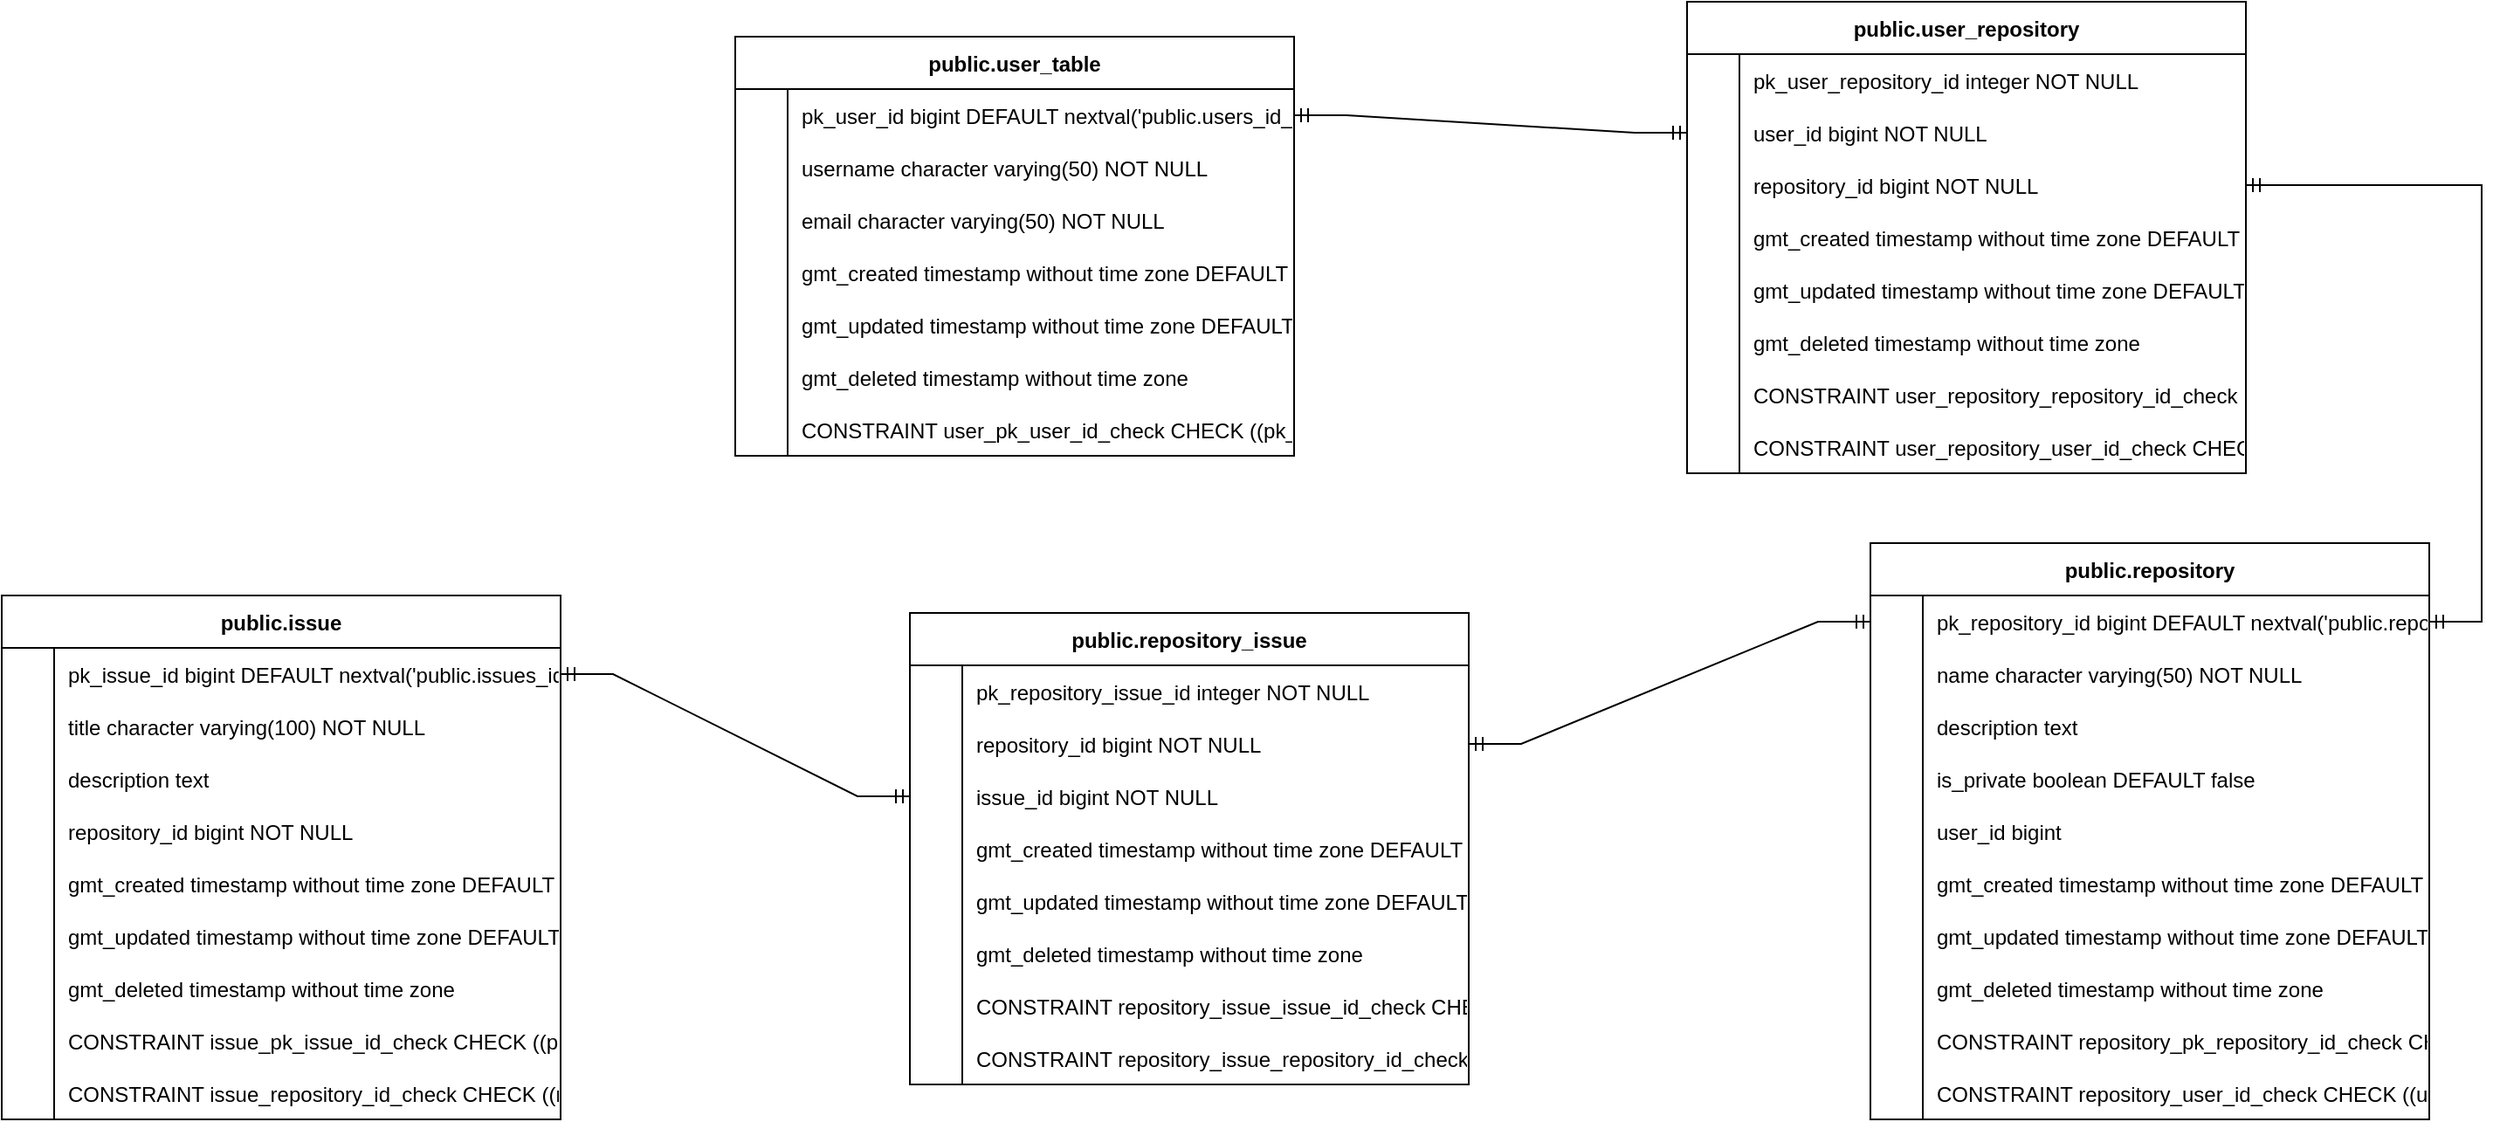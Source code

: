 <mxfile version="24.7.5">
  <diagram id="R2lEEEUBdFMjLlhIrx00" name="Page-1">
    <mxGraphModel dx="4087" dy="1587" grid="1" gridSize="10" guides="1" tooltips="1" connect="1" arrows="1" fold="1" page="1" pageScale="1" pageWidth="850" pageHeight="1100" math="0" shadow="0" extFonts="Permanent Marker^https://fonts.googleapis.com/css?family=Permanent+Marker">
      <root>
        <mxCell id="0" />
        <mxCell id="1" parent="0" />
        <mxCell id="UlnfSICi4ISW_R9VL5_d-108" value="" style="edgeStyle=entityRelationEdgeStyle;fontSize=12;html=1;endArrow=ERmandOne;startArrow=ERmandOne;rounded=0;entryX=1;entryY=0.5;entryDx=0;entryDy=0;" parent="1" source="JT6zAW4qJo5n5IjZbp-J-438" target="JT6zAW4qJo5n5IjZbp-J-460" edge="1">
          <mxGeometry width="100" height="100" relative="1" as="geometry">
            <mxPoint x="330" y="925" as="sourcePoint" />
            <mxPoint x="100" y="895" as="targetPoint" />
            <Array as="points">
              <mxPoint x="370" y="785" />
              <mxPoint x="360" y="795" />
              <mxPoint x="195" y="805" />
            </Array>
          </mxGeometry>
        </mxCell>
        <mxCell id="UlnfSICi4ISW_R9VL5_d-109" value="" style="edgeStyle=entityRelationEdgeStyle;fontSize=12;html=1;endArrow=ERmandOne;startArrow=ERmandOne;rounded=0;entryX=1;entryY=0.5;entryDx=0;entryDy=0;" parent="1" source="JT6zAW4qJo5n5IjZbp-J-379" target="JT6zAW4qJo5n5IjZbp-J-441" edge="1">
          <mxGeometry width="100" height="100" relative="1" as="geometry">
            <mxPoint x="745" y="1195" as="sourcePoint" />
            <mxPoint x="650" y="955" as="targetPoint" />
            <Array as="points">
              <mxPoint x="385" y="1220" />
              <mxPoint x="375" y="1230" />
            </Array>
          </mxGeometry>
        </mxCell>
        <mxCell id="UlnfSICi4ISW_R9VL5_d-110" value="" style="edgeStyle=entityRelationEdgeStyle;fontSize=12;html=1;endArrow=ERmandOne;startArrow=ERmandOne;rounded=0;exitX=0;exitY=0.5;exitDx=0;exitDy=0;" parent="1" source="JT6zAW4qJo5n5IjZbp-J-379" target="JT6zAW4qJo5n5IjZbp-J-413" edge="1">
          <mxGeometry width="100" height="100" relative="1" as="geometry">
            <mxPoint x="235" y="1390" as="sourcePoint" />
            <mxPoint x="85" y="1570" as="targetPoint" />
            <Array as="points">
              <mxPoint x="-440" y="2117.5" />
              <mxPoint x="-450" y="2127.5" />
            </Array>
          </mxGeometry>
        </mxCell>
        <mxCell id="UlnfSICi4ISW_R9VL5_d-111" value="" style="edgeStyle=entityRelationEdgeStyle;fontSize=12;html=1;endArrow=ERmandOne;startArrow=ERmandOne;rounded=0;exitX=0;exitY=0.5;exitDx=0;exitDy=0;" parent="1" source="JT6zAW4qJo5n5IjZbp-J-416" target="JT6zAW4qJo5n5IjZbp-J-351" edge="1">
          <mxGeometry width="100" height="100" relative="1" as="geometry">
            <mxPoint x="40" y="1540" as="sourcePoint" />
            <mxPoint x="-140" y="1500" as="targetPoint" />
            <Array as="points">
              <mxPoint x="-345" y="2400" />
              <mxPoint x="-355" y="2410" />
            </Array>
          </mxGeometry>
        </mxCell>
        <mxCell id="JT6zAW4qJo5n5IjZbp-J-350" value="public.issue" style="shape=table;startSize=30;container=1;collapsible=1;childLayout=tableLayout;fixedRows=1;rowLines=0;fontStyle=1;align=center;resizeLast=1;" vertex="1" parent="1">
          <mxGeometry x="-700" y="1070" width="320" height="300" as="geometry" />
        </mxCell>
        <mxCell id="JT6zAW4qJo5n5IjZbp-J-351" value="" style="shape=tableRow;horizontal=0;startSize=0;swimlaneHead=0;swimlaneBody=0;fillColor=none;collapsible=0;dropTarget=0;points=[[0,0.5],[1,0.5]];portConstraint=eastwest;strokeColor=inherit;top=0;left=0;right=0;bottom=0;" vertex="1" parent="JT6zAW4qJo5n5IjZbp-J-350">
          <mxGeometry y="30" width="320" height="30" as="geometry" />
        </mxCell>
        <mxCell id="JT6zAW4qJo5n5IjZbp-J-352" value="" style="shape=partialRectangle;overflow=hidden;connectable=0;fillColor=none;strokeColor=inherit;top=0;left=0;bottom=0;right=0;" vertex="1" parent="JT6zAW4qJo5n5IjZbp-J-351">
          <mxGeometry width="30" height="30" as="geometry">
            <mxRectangle width="30" height="30" as="alternateBounds" />
          </mxGeometry>
        </mxCell>
        <mxCell id="JT6zAW4qJo5n5IjZbp-J-353" value="pk_issue_id bigint DEFAULT nextval(&#39;public.issues_id_seq&#39;::regclass) NOT NULL" style="shape=partialRectangle;overflow=hidden;connectable=0;fillColor=none;align=left;strokeColor=inherit;top=0;left=0;bottom=0;right=0;spacingLeft=6;" vertex="1" parent="JT6zAW4qJo5n5IjZbp-J-351">
          <mxGeometry x="30" width="290" height="30" as="geometry">
            <mxRectangle width="290" height="30" as="alternateBounds" />
          </mxGeometry>
        </mxCell>
        <mxCell id="JT6zAW4qJo5n5IjZbp-J-354" value="" style="shape=tableRow;horizontal=0;startSize=0;swimlaneHead=0;swimlaneBody=0;fillColor=none;collapsible=0;dropTarget=0;points=[[0,0.5],[1,0.5]];portConstraint=eastwest;strokeColor=inherit;top=0;left=0;right=0;bottom=0;" vertex="1" parent="JT6zAW4qJo5n5IjZbp-J-350">
          <mxGeometry y="60" width="320" height="30" as="geometry" />
        </mxCell>
        <mxCell id="JT6zAW4qJo5n5IjZbp-J-355" value="" style="shape=partialRectangle;overflow=hidden;connectable=0;fillColor=none;strokeColor=inherit;top=0;left=0;bottom=0;right=0;" vertex="1" parent="JT6zAW4qJo5n5IjZbp-J-354">
          <mxGeometry width="30" height="30" as="geometry">
            <mxRectangle width="30" height="30" as="alternateBounds" />
          </mxGeometry>
        </mxCell>
        <mxCell id="JT6zAW4qJo5n5IjZbp-J-356" value="title character varying(100) NOT NULL" style="shape=partialRectangle;overflow=hidden;connectable=0;fillColor=none;align=left;strokeColor=inherit;top=0;left=0;bottom=0;right=0;spacingLeft=6;" vertex="1" parent="JT6zAW4qJo5n5IjZbp-J-354">
          <mxGeometry x="30" width="290" height="30" as="geometry">
            <mxRectangle width="290" height="30" as="alternateBounds" />
          </mxGeometry>
        </mxCell>
        <mxCell id="JT6zAW4qJo5n5IjZbp-J-357" value="" style="shape=tableRow;horizontal=0;startSize=0;swimlaneHead=0;swimlaneBody=0;fillColor=none;collapsible=0;dropTarget=0;points=[[0,0.5],[1,0.5]];portConstraint=eastwest;strokeColor=inherit;top=0;left=0;right=0;bottom=0;" vertex="1" parent="JT6zAW4qJo5n5IjZbp-J-350">
          <mxGeometry y="90" width="320" height="30" as="geometry" />
        </mxCell>
        <mxCell id="JT6zAW4qJo5n5IjZbp-J-358" value="" style="shape=partialRectangle;overflow=hidden;connectable=0;fillColor=none;strokeColor=inherit;top=0;left=0;bottom=0;right=0;" vertex="1" parent="JT6zAW4qJo5n5IjZbp-J-357">
          <mxGeometry width="30" height="30" as="geometry">
            <mxRectangle width="30" height="30" as="alternateBounds" />
          </mxGeometry>
        </mxCell>
        <mxCell id="JT6zAW4qJo5n5IjZbp-J-359" value="description text" style="shape=partialRectangle;overflow=hidden;connectable=0;fillColor=none;align=left;strokeColor=inherit;top=0;left=0;bottom=0;right=0;spacingLeft=6;" vertex="1" parent="JT6zAW4qJo5n5IjZbp-J-357">
          <mxGeometry x="30" width="290" height="30" as="geometry">
            <mxRectangle width="290" height="30" as="alternateBounds" />
          </mxGeometry>
        </mxCell>
        <mxCell id="JT6zAW4qJo5n5IjZbp-J-360" value="" style="shape=tableRow;horizontal=0;startSize=0;swimlaneHead=0;swimlaneBody=0;fillColor=none;collapsible=0;dropTarget=0;points=[[0,0.5],[1,0.5]];portConstraint=eastwest;strokeColor=inherit;top=0;left=0;right=0;bottom=0;" vertex="1" parent="JT6zAW4qJo5n5IjZbp-J-350">
          <mxGeometry y="120" width="320" height="30" as="geometry" />
        </mxCell>
        <mxCell id="JT6zAW4qJo5n5IjZbp-J-361" value="" style="shape=partialRectangle;overflow=hidden;connectable=0;fillColor=none;strokeColor=inherit;top=0;left=0;bottom=0;right=0;" vertex="1" parent="JT6zAW4qJo5n5IjZbp-J-360">
          <mxGeometry width="30" height="30" as="geometry">
            <mxRectangle width="30" height="30" as="alternateBounds" />
          </mxGeometry>
        </mxCell>
        <mxCell id="JT6zAW4qJo5n5IjZbp-J-362" value="repository_id bigint NOT NULL" style="shape=partialRectangle;overflow=hidden;connectable=0;fillColor=none;align=left;strokeColor=inherit;top=0;left=0;bottom=0;right=0;spacingLeft=6;" vertex="1" parent="JT6zAW4qJo5n5IjZbp-J-360">
          <mxGeometry x="30" width="290" height="30" as="geometry">
            <mxRectangle width="290" height="30" as="alternateBounds" />
          </mxGeometry>
        </mxCell>
        <mxCell id="JT6zAW4qJo5n5IjZbp-J-363" value="" style="shape=tableRow;horizontal=0;startSize=0;swimlaneHead=0;swimlaneBody=0;fillColor=none;collapsible=0;dropTarget=0;points=[[0,0.5],[1,0.5]];portConstraint=eastwest;strokeColor=inherit;top=0;left=0;right=0;bottom=0;" vertex="1" parent="JT6zAW4qJo5n5IjZbp-J-350">
          <mxGeometry y="150" width="320" height="30" as="geometry" />
        </mxCell>
        <mxCell id="JT6zAW4qJo5n5IjZbp-J-364" value="" style="shape=partialRectangle;overflow=hidden;connectable=0;fillColor=none;strokeColor=inherit;top=0;left=0;bottom=0;right=0;" vertex="1" parent="JT6zAW4qJo5n5IjZbp-J-363">
          <mxGeometry width="30" height="30" as="geometry">
            <mxRectangle width="30" height="30" as="alternateBounds" />
          </mxGeometry>
        </mxCell>
        <mxCell id="JT6zAW4qJo5n5IjZbp-J-365" value="gmt_created timestamp without time zone DEFAULT CURRENT_TIMESTAMP" style="shape=partialRectangle;overflow=hidden;connectable=0;fillColor=none;align=left;strokeColor=inherit;top=0;left=0;bottom=0;right=0;spacingLeft=6;" vertex="1" parent="JT6zAW4qJo5n5IjZbp-J-363">
          <mxGeometry x="30" width="290" height="30" as="geometry">
            <mxRectangle width="290" height="30" as="alternateBounds" />
          </mxGeometry>
        </mxCell>
        <mxCell id="JT6zAW4qJo5n5IjZbp-J-366" value="" style="shape=tableRow;horizontal=0;startSize=0;swimlaneHead=0;swimlaneBody=0;fillColor=none;collapsible=0;dropTarget=0;points=[[0,0.5],[1,0.5]];portConstraint=eastwest;strokeColor=inherit;top=0;left=0;right=0;bottom=0;" vertex="1" parent="JT6zAW4qJo5n5IjZbp-J-350">
          <mxGeometry y="180" width="320" height="30" as="geometry" />
        </mxCell>
        <mxCell id="JT6zAW4qJo5n5IjZbp-J-367" value="" style="shape=partialRectangle;overflow=hidden;connectable=0;fillColor=none;strokeColor=inherit;top=0;left=0;bottom=0;right=0;" vertex="1" parent="JT6zAW4qJo5n5IjZbp-J-366">
          <mxGeometry width="30" height="30" as="geometry">
            <mxRectangle width="30" height="30" as="alternateBounds" />
          </mxGeometry>
        </mxCell>
        <mxCell id="JT6zAW4qJo5n5IjZbp-J-368" value="gmt_updated timestamp without time zone DEFAULT CURRENT_TIMESTAMP" style="shape=partialRectangle;overflow=hidden;connectable=0;fillColor=none;align=left;strokeColor=inherit;top=0;left=0;bottom=0;right=0;spacingLeft=6;" vertex="1" parent="JT6zAW4qJo5n5IjZbp-J-366">
          <mxGeometry x="30" width="290" height="30" as="geometry">
            <mxRectangle width="290" height="30" as="alternateBounds" />
          </mxGeometry>
        </mxCell>
        <mxCell id="JT6zAW4qJo5n5IjZbp-J-369" value="" style="shape=tableRow;horizontal=0;startSize=0;swimlaneHead=0;swimlaneBody=0;fillColor=none;collapsible=0;dropTarget=0;points=[[0,0.5],[1,0.5]];portConstraint=eastwest;strokeColor=inherit;top=0;left=0;right=0;bottom=0;" vertex="1" parent="JT6zAW4qJo5n5IjZbp-J-350">
          <mxGeometry y="210" width="320" height="30" as="geometry" />
        </mxCell>
        <mxCell id="JT6zAW4qJo5n5IjZbp-J-370" value="" style="shape=partialRectangle;overflow=hidden;connectable=0;fillColor=none;strokeColor=inherit;top=0;left=0;bottom=0;right=0;" vertex="1" parent="JT6zAW4qJo5n5IjZbp-J-369">
          <mxGeometry width="30" height="30" as="geometry">
            <mxRectangle width="30" height="30" as="alternateBounds" />
          </mxGeometry>
        </mxCell>
        <mxCell id="JT6zAW4qJo5n5IjZbp-J-371" value="gmt_deleted timestamp without time zone" style="shape=partialRectangle;overflow=hidden;connectable=0;fillColor=none;align=left;strokeColor=inherit;top=0;left=0;bottom=0;right=0;spacingLeft=6;" vertex="1" parent="JT6zAW4qJo5n5IjZbp-J-369">
          <mxGeometry x="30" width="290" height="30" as="geometry">
            <mxRectangle width="290" height="30" as="alternateBounds" />
          </mxGeometry>
        </mxCell>
        <mxCell id="JT6zAW4qJo5n5IjZbp-J-372" value="" style="shape=tableRow;horizontal=0;startSize=0;swimlaneHead=0;swimlaneBody=0;fillColor=none;collapsible=0;dropTarget=0;points=[[0,0.5],[1,0.5]];portConstraint=eastwest;strokeColor=inherit;top=0;left=0;right=0;bottom=0;" vertex="1" parent="JT6zAW4qJo5n5IjZbp-J-350">
          <mxGeometry y="240" width="320" height="30" as="geometry" />
        </mxCell>
        <mxCell id="JT6zAW4qJo5n5IjZbp-J-373" value="" style="shape=partialRectangle;overflow=hidden;connectable=0;fillColor=none;strokeColor=inherit;top=0;left=0;bottom=0;right=0;" vertex="1" parent="JT6zAW4qJo5n5IjZbp-J-372">
          <mxGeometry width="30" height="30" as="geometry">
            <mxRectangle width="30" height="30" as="alternateBounds" />
          </mxGeometry>
        </mxCell>
        <mxCell id="JT6zAW4qJo5n5IjZbp-J-374" value="CONSTRAINT issue_pk_issue_id_check CHECK ((pk_issue_id &gt;= 0))" style="shape=partialRectangle;overflow=hidden;connectable=0;fillColor=none;align=left;strokeColor=inherit;top=0;left=0;bottom=0;right=0;spacingLeft=6;" vertex="1" parent="JT6zAW4qJo5n5IjZbp-J-372">
          <mxGeometry x="30" width="290" height="30" as="geometry">
            <mxRectangle width="290" height="30" as="alternateBounds" />
          </mxGeometry>
        </mxCell>
        <mxCell id="JT6zAW4qJo5n5IjZbp-J-375" value="" style="shape=tableRow;horizontal=0;startSize=0;swimlaneHead=0;swimlaneBody=0;fillColor=none;collapsible=0;dropTarget=0;points=[[0,0.5],[1,0.5]];portConstraint=eastwest;strokeColor=inherit;top=0;left=0;right=0;bottom=0;" vertex="1" parent="JT6zAW4qJo5n5IjZbp-J-350">
          <mxGeometry y="270" width="320" height="30" as="geometry" />
        </mxCell>
        <mxCell id="JT6zAW4qJo5n5IjZbp-J-376" value="" style="shape=partialRectangle;overflow=hidden;connectable=0;fillColor=none;strokeColor=inherit;top=0;left=0;bottom=0;right=0;" vertex="1" parent="JT6zAW4qJo5n5IjZbp-J-375">
          <mxGeometry width="30" height="30" as="geometry">
            <mxRectangle width="30" height="30" as="alternateBounds" />
          </mxGeometry>
        </mxCell>
        <mxCell id="JT6zAW4qJo5n5IjZbp-J-377" value="CONSTRAINT issue_repository_id_check CHECK ((repository_id &gt;= 0))" style="shape=partialRectangle;overflow=hidden;connectable=0;fillColor=none;align=left;strokeColor=inherit;top=0;left=0;bottom=0;right=0;spacingLeft=6;" vertex="1" parent="JT6zAW4qJo5n5IjZbp-J-375">
          <mxGeometry x="30" width="290" height="30" as="geometry">
            <mxRectangle width="290" height="30" as="alternateBounds" />
          </mxGeometry>
        </mxCell>
        <mxCell id="JT6zAW4qJo5n5IjZbp-J-378" value="public.repository" style="shape=table;startSize=30;container=1;collapsible=1;childLayout=tableLayout;fixedRows=1;rowLines=0;fontStyle=1;align=center;resizeLast=1;" vertex="1" parent="1">
          <mxGeometry x="370" y="1040" width="320" height="330" as="geometry" />
        </mxCell>
        <mxCell id="JT6zAW4qJo5n5IjZbp-J-379" value="" style="shape=tableRow;horizontal=0;startSize=0;swimlaneHead=0;swimlaneBody=0;fillColor=none;collapsible=0;dropTarget=0;points=[[0,0.5],[1,0.5]];portConstraint=eastwest;strokeColor=inherit;top=0;left=0;right=0;bottom=0;" vertex="1" parent="JT6zAW4qJo5n5IjZbp-J-378">
          <mxGeometry y="30" width="320" height="30" as="geometry" />
        </mxCell>
        <mxCell id="JT6zAW4qJo5n5IjZbp-J-380" value="" style="shape=partialRectangle;overflow=hidden;connectable=0;fillColor=none;strokeColor=inherit;top=0;left=0;bottom=0;right=0;" vertex="1" parent="JT6zAW4qJo5n5IjZbp-J-379">
          <mxGeometry width="30" height="30" as="geometry">
            <mxRectangle width="30" height="30" as="alternateBounds" />
          </mxGeometry>
        </mxCell>
        <mxCell id="JT6zAW4qJo5n5IjZbp-J-381" value="pk_repository_id bigint DEFAULT nextval(&#39;public.repositories_id_seq&#39;::regclass) NOT NULL" style="shape=partialRectangle;overflow=hidden;connectable=0;fillColor=none;align=left;strokeColor=inherit;top=0;left=0;bottom=0;right=0;spacingLeft=6;" vertex="1" parent="JT6zAW4qJo5n5IjZbp-J-379">
          <mxGeometry x="30" width="290" height="30" as="geometry">
            <mxRectangle width="290" height="30" as="alternateBounds" />
          </mxGeometry>
        </mxCell>
        <mxCell id="JT6zAW4qJo5n5IjZbp-J-382" value="" style="shape=tableRow;horizontal=0;startSize=0;swimlaneHead=0;swimlaneBody=0;fillColor=none;collapsible=0;dropTarget=0;points=[[0,0.5],[1,0.5]];portConstraint=eastwest;strokeColor=inherit;top=0;left=0;right=0;bottom=0;" vertex="1" parent="JT6zAW4qJo5n5IjZbp-J-378">
          <mxGeometry y="60" width="320" height="30" as="geometry" />
        </mxCell>
        <mxCell id="JT6zAW4qJo5n5IjZbp-J-383" value="" style="shape=partialRectangle;overflow=hidden;connectable=0;fillColor=none;strokeColor=inherit;top=0;left=0;bottom=0;right=0;" vertex="1" parent="JT6zAW4qJo5n5IjZbp-J-382">
          <mxGeometry width="30" height="30" as="geometry">
            <mxRectangle width="30" height="30" as="alternateBounds" />
          </mxGeometry>
        </mxCell>
        <mxCell id="JT6zAW4qJo5n5IjZbp-J-384" value="name character varying(50) NOT NULL" style="shape=partialRectangle;overflow=hidden;connectable=0;fillColor=none;align=left;strokeColor=inherit;top=0;left=0;bottom=0;right=0;spacingLeft=6;" vertex="1" parent="JT6zAW4qJo5n5IjZbp-J-382">
          <mxGeometry x="30" width="290" height="30" as="geometry">
            <mxRectangle width="290" height="30" as="alternateBounds" />
          </mxGeometry>
        </mxCell>
        <mxCell id="JT6zAW4qJo5n5IjZbp-J-385" value="" style="shape=tableRow;horizontal=0;startSize=0;swimlaneHead=0;swimlaneBody=0;fillColor=none;collapsible=0;dropTarget=0;points=[[0,0.5],[1,0.5]];portConstraint=eastwest;strokeColor=inherit;top=0;left=0;right=0;bottom=0;" vertex="1" parent="JT6zAW4qJo5n5IjZbp-J-378">
          <mxGeometry y="90" width="320" height="30" as="geometry" />
        </mxCell>
        <mxCell id="JT6zAW4qJo5n5IjZbp-J-386" value="" style="shape=partialRectangle;overflow=hidden;connectable=0;fillColor=none;strokeColor=inherit;top=0;left=0;bottom=0;right=0;" vertex="1" parent="JT6zAW4qJo5n5IjZbp-J-385">
          <mxGeometry width="30" height="30" as="geometry">
            <mxRectangle width="30" height="30" as="alternateBounds" />
          </mxGeometry>
        </mxCell>
        <mxCell id="JT6zAW4qJo5n5IjZbp-J-387" value="description text" style="shape=partialRectangle;overflow=hidden;connectable=0;fillColor=none;align=left;strokeColor=inherit;top=0;left=0;bottom=0;right=0;spacingLeft=6;" vertex="1" parent="JT6zAW4qJo5n5IjZbp-J-385">
          <mxGeometry x="30" width="290" height="30" as="geometry">
            <mxRectangle width="290" height="30" as="alternateBounds" />
          </mxGeometry>
        </mxCell>
        <mxCell id="JT6zAW4qJo5n5IjZbp-J-388" value="" style="shape=tableRow;horizontal=0;startSize=0;swimlaneHead=0;swimlaneBody=0;fillColor=none;collapsible=0;dropTarget=0;points=[[0,0.5],[1,0.5]];portConstraint=eastwest;strokeColor=inherit;top=0;left=0;right=0;bottom=0;" vertex="1" parent="JT6zAW4qJo5n5IjZbp-J-378">
          <mxGeometry y="120" width="320" height="30" as="geometry" />
        </mxCell>
        <mxCell id="JT6zAW4qJo5n5IjZbp-J-389" value="" style="shape=partialRectangle;overflow=hidden;connectable=0;fillColor=none;strokeColor=inherit;top=0;left=0;bottom=0;right=0;" vertex="1" parent="JT6zAW4qJo5n5IjZbp-J-388">
          <mxGeometry width="30" height="30" as="geometry">
            <mxRectangle width="30" height="30" as="alternateBounds" />
          </mxGeometry>
        </mxCell>
        <mxCell id="JT6zAW4qJo5n5IjZbp-J-390" value="is_private boolean DEFAULT false" style="shape=partialRectangle;overflow=hidden;connectable=0;fillColor=none;align=left;strokeColor=inherit;top=0;left=0;bottom=0;right=0;spacingLeft=6;" vertex="1" parent="JT6zAW4qJo5n5IjZbp-J-388">
          <mxGeometry x="30" width="290" height="30" as="geometry">
            <mxRectangle width="290" height="30" as="alternateBounds" />
          </mxGeometry>
        </mxCell>
        <mxCell id="JT6zAW4qJo5n5IjZbp-J-391" value="" style="shape=tableRow;horizontal=0;startSize=0;swimlaneHead=0;swimlaneBody=0;fillColor=none;collapsible=0;dropTarget=0;points=[[0,0.5],[1,0.5]];portConstraint=eastwest;strokeColor=inherit;top=0;left=0;right=0;bottom=0;" vertex="1" parent="JT6zAW4qJo5n5IjZbp-J-378">
          <mxGeometry y="150" width="320" height="30" as="geometry" />
        </mxCell>
        <mxCell id="JT6zAW4qJo5n5IjZbp-J-392" value="" style="shape=partialRectangle;overflow=hidden;connectable=0;fillColor=none;strokeColor=inherit;top=0;left=0;bottom=0;right=0;" vertex="1" parent="JT6zAW4qJo5n5IjZbp-J-391">
          <mxGeometry width="30" height="30" as="geometry">
            <mxRectangle width="30" height="30" as="alternateBounds" />
          </mxGeometry>
        </mxCell>
        <mxCell id="JT6zAW4qJo5n5IjZbp-J-393" value="user_id bigint" style="shape=partialRectangle;overflow=hidden;connectable=0;fillColor=none;align=left;strokeColor=inherit;top=0;left=0;bottom=0;right=0;spacingLeft=6;" vertex="1" parent="JT6zAW4qJo5n5IjZbp-J-391">
          <mxGeometry x="30" width="290" height="30" as="geometry">
            <mxRectangle width="290" height="30" as="alternateBounds" />
          </mxGeometry>
        </mxCell>
        <mxCell id="JT6zAW4qJo5n5IjZbp-J-394" value="" style="shape=tableRow;horizontal=0;startSize=0;swimlaneHead=0;swimlaneBody=0;fillColor=none;collapsible=0;dropTarget=0;points=[[0,0.5],[1,0.5]];portConstraint=eastwest;strokeColor=inherit;top=0;left=0;right=0;bottom=0;" vertex="1" parent="JT6zAW4qJo5n5IjZbp-J-378">
          <mxGeometry y="180" width="320" height="30" as="geometry" />
        </mxCell>
        <mxCell id="JT6zAW4qJo5n5IjZbp-J-395" value="" style="shape=partialRectangle;overflow=hidden;connectable=0;fillColor=none;strokeColor=inherit;top=0;left=0;bottom=0;right=0;" vertex="1" parent="JT6zAW4qJo5n5IjZbp-J-394">
          <mxGeometry width="30" height="30" as="geometry">
            <mxRectangle width="30" height="30" as="alternateBounds" />
          </mxGeometry>
        </mxCell>
        <mxCell id="JT6zAW4qJo5n5IjZbp-J-396" value="gmt_created timestamp without time zone DEFAULT CURRENT_TIMESTAMP" style="shape=partialRectangle;overflow=hidden;connectable=0;fillColor=none;align=left;strokeColor=inherit;top=0;left=0;bottom=0;right=0;spacingLeft=6;" vertex="1" parent="JT6zAW4qJo5n5IjZbp-J-394">
          <mxGeometry x="30" width="290" height="30" as="geometry">
            <mxRectangle width="290" height="30" as="alternateBounds" />
          </mxGeometry>
        </mxCell>
        <mxCell id="JT6zAW4qJo5n5IjZbp-J-397" value="" style="shape=tableRow;horizontal=0;startSize=0;swimlaneHead=0;swimlaneBody=0;fillColor=none;collapsible=0;dropTarget=0;points=[[0,0.5],[1,0.5]];portConstraint=eastwest;strokeColor=inherit;top=0;left=0;right=0;bottom=0;" vertex="1" parent="JT6zAW4qJo5n5IjZbp-J-378">
          <mxGeometry y="210" width="320" height="30" as="geometry" />
        </mxCell>
        <mxCell id="JT6zAW4qJo5n5IjZbp-J-398" value="" style="shape=partialRectangle;overflow=hidden;connectable=0;fillColor=none;strokeColor=inherit;top=0;left=0;bottom=0;right=0;" vertex="1" parent="JT6zAW4qJo5n5IjZbp-J-397">
          <mxGeometry width="30" height="30" as="geometry">
            <mxRectangle width="30" height="30" as="alternateBounds" />
          </mxGeometry>
        </mxCell>
        <mxCell id="JT6zAW4qJo5n5IjZbp-J-399" value="gmt_updated timestamp without time zone DEFAULT CURRENT_TIMESTAMP" style="shape=partialRectangle;overflow=hidden;connectable=0;fillColor=none;align=left;strokeColor=inherit;top=0;left=0;bottom=0;right=0;spacingLeft=6;" vertex="1" parent="JT6zAW4qJo5n5IjZbp-J-397">
          <mxGeometry x="30" width="290" height="30" as="geometry">
            <mxRectangle width="290" height="30" as="alternateBounds" />
          </mxGeometry>
        </mxCell>
        <mxCell id="JT6zAW4qJo5n5IjZbp-J-400" value="" style="shape=tableRow;horizontal=0;startSize=0;swimlaneHead=0;swimlaneBody=0;fillColor=none;collapsible=0;dropTarget=0;points=[[0,0.5],[1,0.5]];portConstraint=eastwest;strokeColor=inherit;top=0;left=0;right=0;bottom=0;" vertex="1" parent="JT6zAW4qJo5n5IjZbp-J-378">
          <mxGeometry y="240" width="320" height="30" as="geometry" />
        </mxCell>
        <mxCell id="JT6zAW4qJo5n5IjZbp-J-401" value="" style="shape=partialRectangle;overflow=hidden;connectable=0;fillColor=none;strokeColor=inherit;top=0;left=0;bottom=0;right=0;" vertex="1" parent="JT6zAW4qJo5n5IjZbp-J-400">
          <mxGeometry width="30" height="30" as="geometry">
            <mxRectangle width="30" height="30" as="alternateBounds" />
          </mxGeometry>
        </mxCell>
        <mxCell id="JT6zAW4qJo5n5IjZbp-J-402" value="gmt_deleted timestamp without time zone" style="shape=partialRectangle;overflow=hidden;connectable=0;fillColor=none;align=left;strokeColor=inherit;top=0;left=0;bottom=0;right=0;spacingLeft=6;" vertex="1" parent="JT6zAW4qJo5n5IjZbp-J-400">
          <mxGeometry x="30" width="290" height="30" as="geometry">
            <mxRectangle width="290" height="30" as="alternateBounds" />
          </mxGeometry>
        </mxCell>
        <mxCell id="JT6zAW4qJo5n5IjZbp-J-403" value="" style="shape=tableRow;horizontal=0;startSize=0;swimlaneHead=0;swimlaneBody=0;fillColor=none;collapsible=0;dropTarget=0;points=[[0,0.5],[1,0.5]];portConstraint=eastwest;strokeColor=inherit;top=0;left=0;right=0;bottom=0;" vertex="1" parent="JT6zAW4qJo5n5IjZbp-J-378">
          <mxGeometry y="270" width="320" height="30" as="geometry" />
        </mxCell>
        <mxCell id="JT6zAW4qJo5n5IjZbp-J-404" value="" style="shape=partialRectangle;overflow=hidden;connectable=0;fillColor=none;strokeColor=inherit;top=0;left=0;bottom=0;right=0;" vertex="1" parent="JT6zAW4qJo5n5IjZbp-J-403">
          <mxGeometry width="30" height="30" as="geometry">
            <mxRectangle width="30" height="30" as="alternateBounds" />
          </mxGeometry>
        </mxCell>
        <mxCell id="JT6zAW4qJo5n5IjZbp-J-405" value="CONSTRAINT repository_pk_repository_id_check CHECK ((pk_repository_id &gt;= 0))" style="shape=partialRectangle;overflow=hidden;connectable=0;fillColor=none;align=left;strokeColor=inherit;top=0;left=0;bottom=0;right=0;spacingLeft=6;" vertex="1" parent="JT6zAW4qJo5n5IjZbp-J-403">
          <mxGeometry x="30" width="290" height="30" as="geometry">
            <mxRectangle width="290" height="30" as="alternateBounds" />
          </mxGeometry>
        </mxCell>
        <mxCell id="JT6zAW4qJo5n5IjZbp-J-406" value="" style="shape=tableRow;horizontal=0;startSize=0;swimlaneHead=0;swimlaneBody=0;fillColor=none;collapsible=0;dropTarget=0;points=[[0,0.5],[1,0.5]];portConstraint=eastwest;strokeColor=inherit;top=0;left=0;right=0;bottom=0;" vertex="1" parent="JT6zAW4qJo5n5IjZbp-J-378">
          <mxGeometry y="300" width="320" height="30" as="geometry" />
        </mxCell>
        <mxCell id="JT6zAW4qJo5n5IjZbp-J-407" value="" style="shape=partialRectangle;overflow=hidden;connectable=0;fillColor=none;strokeColor=inherit;top=0;left=0;bottom=0;right=0;" vertex="1" parent="JT6zAW4qJo5n5IjZbp-J-406">
          <mxGeometry width="30" height="30" as="geometry">
            <mxRectangle width="30" height="30" as="alternateBounds" />
          </mxGeometry>
        </mxCell>
        <mxCell id="JT6zAW4qJo5n5IjZbp-J-408" value="CONSTRAINT repository_user_id_check CHECK ((user_id &gt;= 0))" style="shape=partialRectangle;overflow=hidden;connectable=0;fillColor=none;align=left;strokeColor=inherit;top=0;left=0;bottom=0;right=0;spacingLeft=6;" vertex="1" parent="JT6zAW4qJo5n5IjZbp-J-406">
          <mxGeometry x="30" width="290" height="30" as="geometry">
            <mxRectangle width="290" height="30" as="alternateBounds" />
          </mxGeometry>
        </mxCell>
        <mxCell id="JT6zAW4qJo5n5IjZbp-J-409" value="public.repository_issue" style="shape=table;startSize=30;container=1;collapsible=1;childLayout=tableLayout;fixedRows=1;rowLines=0;fontStyle=1;align=center;resizeLast=1;" vertex="1" parent="1">
          <mxGeometry x="-180" y="1080" width="320" height="270" as="geometry" />
        </mxCell>
        <mxCell id="JT6zAW4qJo5n5IjZbp-J-410" value="" style="shape=tableRow;horizontal=0;startSize=0;swimlaneHead=0;swimlaneBody=0;fillColor=none;collapsible=0;dropTarget=0;points=[[0,0.5],[1,0.5]];portConstraint=eastwest;strokeColor=inherit;top=0;left=0;right=0;bottom=0;" vertex="1" parent="JT6zAW4qJo5n5IjZbp-J-409">
          <mxGeometry y="30" width="320" height="30" as="geometry" />
        </mxCell>
        <mxCell id="JT6zAW4qJo5n5IjZbp-J-411" value="" style="shape=partialRectangle;overflow=hidden;connectable=0;fillColor=none;strokeColor=inherit;top=0;left=0;bottom=0;right=0;" vertex="1" parent="JT6zAW4qJo5n5IjZbp-J-410">
          <mxGeometry width="30" height="30" as="geometry">
            <mxRectangle width="30" height="30" as="alternateBounds" />
          </mxGeometry>
        </mxCell>
        <mxCell id="JT6zAW4qJo5n5IjZbp-J-412" value="pk_repository_issue_id integer NOT NULL" style="shape=partialRectangle;overflow=hidden;connectable=0;fillColor=none;align=left;strokeColor=inherit;top=0;left=0;bottom=0;right=0;spacingLeft=6;" vertex="1" parent="JT6zAW4qJo5n5IjZbp-J-410">
          <mxGeometry x="30" width="290" height="30" as="geometry">
            <mxRectangle width="290" height="30" as="alternateBounds" />
          </mxGeometry>
        </mxCell>
        <mxCell id="JT6zAW4qJo5n5IjZbp-J-413" value="" style="shape=tableRow;horizontal=0;startSize=0;swimlaneHead=0;swimlaneBody=0;fillColor=none;collapsible=0;dropTarget=0;points=[[0,0.5],[1,0.5]];portConstraint=eastwest;strokeColor=inherit;top=0;left=0;right=0;bottom=0;" vertex="1" parent="JT6zAW4qJo5n5IjZbp-J-409">
          <mxGeometry y="60" width="320" height="30" as="geometry" />
        </mxCell>
        <mxCell id="JT6zAW4qJo5n5IjZbp-J-414" value="" style="shape=partialRectangle;overflow=hidden;connectable=0;fillColor=none;strokeColor=inherit;top=0;left=0;bottom=0;right=0;" vertex="1" parent="JT6zAW4qJo5n5IjZbp-J-413">
          <mxGeometry width="30" height="30" as="geometry">
            <mxRectangle width="30" height="30" as="alternateBounds" />
          </mxGeometry>
        </mxCell>
        <mxCell id="JT6zAW4qJo5n5IjZbp-J-415" value="repository_id bigint NOT NULL" style="shape=partialRectangle;overflow=hidden;connectable=0;fillColor=none;align=left;strokeColor=inherit;top=0;left=0;bottom=0;right=0;spacingLeft=6;" vertex="1" parent="JT6zAW4qJo5n5IjZbp-J-413">
          <mxGeometry x="30" width="290" height="30" as="geometry">
            <mxRectangle width="290" height="30" as="alternateBounds" />
          </mxGeometry>
        </mxCell>
        <mxCell id="JT6zAW4qJo5n5IjZbp-J-416" value="" style="shape=tableRow;horizontal=0;startSize=0;swimlaneHead=0;swimlaneBody=0;fillColor=none;collapsible=0;dropTarget=0;points=[[0,0.5],[1,0.5]];portConstraint=eastwest;strokeColor=inherit;top=0;left=0;right=0;bottom=0;" vertex="1" parent="JT6zAW4qJo5n5IjZbp-J-409">
          <mxGeometry y="90" width="320" height="30" as="geometry" />
        </mxCell>
        <mxCell id="JT6zAW4qJo5n5IjZbp-J-417" value="" style="shape=partialRectangle;overflow=hidden;connectable=0;fillColor=none;strokeColor=inherit;top=0;left=0;bottom=0;right=0;" vertex="1" parent="JT6zAW4qJo5n5IjZbp-J-416">
          <mxGeometry width="30" height="30" as="geometry">
            <mxRectangle width="30" height="30" as="alternateBounds" />
          </mxGeometry>
        </mxCell>
        <mxCell id="JT6zAW4qJo5n5IjZbp-J-418" value="issue_id bigint NOT NULL" style="shape=partialRectangle;overflow=hidden;connectable=0;fillColor=none;align=left;strokeColor=inherit;top=0;left=0;bottom=0;right=0;spacingLeft=6;" vertex="1" parent="JT6zAW4qJo5n5IjZbp-J-416">
          <mxGeometry x="30" width="290" height="30" as="geometry">
            <mxRectangle width="290" height="30" as="alternateBounds" />
          </mxGeometry>
        </mxCell>
        <mxCell id="JT6zAW4qJo5n5IjZbp-J-419" value="" style="shape=tableRow;horizontal=0;startSize=0;swimlaneHead=0;swimlaneBody=0;fillColor=none;collapsible=0;dropTarget=0;points=[[0,0.5],[1,0.5]];portConstraint=eastwest;strokeColor=inherit;top=0;left=0;right=0;bottom=0;" vertex="1" parent="JT6zAW4qJo5n5IjZbp-J-409">
          <mxGeometry y="120" width="320" height="30" as="geometry" />
        </mxCell>
        <mxCell id="JT6zAW4qJo5n5IjZbp-J-420" value="" style="shape=partialRectangle;overflow=hidden;connectable=0;fillColor=none;strokeColor=inherit;top=0;left=0;bottom=0;right=0;" vertex="1" parent="JT6zAW4qJo5n5IjZbp-J-419">
          <mxGeometry width="30" height="30" as="geometry">
            <mxRectangle width="30" height="30" as="alternateBounds" />
          </mxGeometry>
        </mxCell>
        <mxCell id="JT6zAW4qJo5n5IjZbp-J-421" value="gmt_created timestamp without time zone DEFAULT CURRENT_TIMESTAMP" style="shape=partialRectangle;overflow=hidden;connectable=0;fillColor=none;align=left;strokeColor=inherit;top=0;left=0;bottom=0;right=0;spacingLeft=6;" vertex="1" parent="JT6zAW4qJo5n5IjZbp-J-419">
          <mxGeometry x="30" width="290" height="30" as="geometry">
            <mxRectangle width="290" height="30" as="alternateBounds" />
          </mxGeometry>
        </mxCell>
        <mxCell id="JT6zAW4qJo5n5IjZbp-J-422" value="" style="shape=tableRow;horizontal=0;startSize=0;swimlaneHead=0;swimlaneBody=0;fillColor=none;collapsible=0;dropTarget=0;points=[[0,0.5],[1,0.5]];portConstraint=eastwest;strokeColor=inherit;top=0;left=0;right=0;bottom=0;" vertex="1" parent="JT6zAW4qJo5n5IjZbp-J-409">
          <mxGeometry y="150" width="320" height="30" as="geometry" />
        </mxCell>
        <mxCell id="JT6zAW4qJo5n5IjZbp-J-423" value="" style="shape=partialRectangle;overflow=hidden;connectable=0;fillColor=none;strokeColor=inherit;top=0;left=0;bottom=0;right=0;" vertex="1" parent="JT6zAW4qJo5n5IjZbp-J-422">
          <mxGeometry width="30" height="30" as="geometry">
            <mxRectangle width="30" height="30" as="alternateBounds" />
          </mxGeometry>
        </mxCell>
        <mxCell id="JT6zAW4qJo5n5IjZbp-J-424" value="gmt_updated timestamp without time zone DEFAULT CURRENT_TIMESTAMP" style="shape=partialRectangle;overflow=hidden;connectable=0;fillColor=none;align=left;strokeColor=inherit;top=0;left=0;bottom=0;right=0;spacingLeft=6;" vertex="1" parent="JT6zAW4qJo5n5IjZbp-J-422">
          <mxGeometry x="30" width="290" height="30" as="geometry">
            <mxRectangle width="290" height="30" as="alternateBounds" />
          </mxGeometry>
        </mxCell>
        <mxCell id="JT6zAW4qJo5n5IjZbp-J-425" value="" style="shape=tableRow;horizontal=0;startSize=0;swimlaneHead=0;swimlaneBody=0;fillColor=none;collapsible=0;dropTarget=0;points=[[0,0.5],[1,0.5]];portConstraint=eastwest;strokeColor=inherit;top=0;left=0;right=0;bottom=0;" vertex="1" parent="JT6zAW4qJo5n5IjZbp-J-409">
          <mxGeometry y="180" width="320" height="30" as="geometry" />
        </mxCell>
        <mxCell id="JT6zAW4qJo5n5IjZbp-J-426" value="" style="shape=partialRectangle;overflow=hidden;connectable=0;fillColor=none;strokeColor=inherit;top=0;left=0;bottom=0;right=0;" vertex="1" parent="JT6zAW4qJo5n5IjZbp-J-425">
          <mxGeometry width="30" height="30" as="geometry">
            <mxRectangle width="30" height="30" as="alternateBounds" />
          </mxGeometry>
        </mxCell>
        <mxCell id="JT6zAW4qJo5n5IjZbp-J-427" value="gmt_deleted timestamp without time zone" style="shape=partialRectangle;overflow=hidden;connectable=0;fillColor=none;align=left;strokeColor=inherit;top=0;left=0;bottom=0;right=0;spacingLeft=6;" vertex="1" parent="JT6zAW4qJo5n5IjZbp-J-425">
          <mxGeometry x="30" width="290" height="30" as="geometry">
            <mxRectangle width="290" height="30" as="alternateBounds" />
          </mxGeometry>
        </mxCell>
        <mxCell id="JT6zAW4qJo5n5IjZbp-J-428" value="" style="shape=tableRow;horizontal=0;startSize=0;swimlaneHead=0;swimlaneBody=0;fillColor=none;collapsible=0;dropTarget=0;points=[[0,0.5],[1,0.5]];portConstraint=eastwest;strokeColor=inherit;top=0;left=0;right=0;bottom=0;" vertex="1" parent="JT6zAW4qJo5n5IjZbp-J-409">
          <mxGeometry y="210" width="320" height="30" as="geometry" />
        </mxCell>
        <mxCell id="JT6zAW4qJo5n5IjZbp-J-429" value="" style="shape=partialRectangle;overflow=hidden;connectable=0;fillColor=none;strokeColor=inherit;top=0;left=0;bottom=0;right=0;" vertex="1" parent="JT6zAW4qJo5n5IjZbp-J-428">
          <mxGeometry width="30" height="30" as="geometry">
            <mxRectangle width="30" height="30" as="alternateBounds" />
          </mxGeometry>
        </mxCell>
        <mxCell id="JT6zAW4qJo5n5IjZbp-J-430" value="CONSTRAINT repository_issue_issue_id_check CHECK ((issue_id &gt;= 0))" style="shape=partialRectangle;overflow=hidden;connectable=0;fillColor=none;align=left;strokeColor=inherit;top=0;left=0;bottom=0;right=0;spacingLeft=6;" vertex="1" parent="JT6zAW4qJo5n5IjZbp-J-428">
          <mxGeometry x="30" width="290" height="30" as="geometry">
            <mxRectangle width="290" height="30" as="alternateBounds" />
          </mxGeometry>
        </mxCell>
        <mxCell id="JT6zAW4qJo5n5IjZbp-J-431" value="" style="shape=tableRow;horizontal=0;startSize=0;swimlaneHead=0;swimlaneBody=0;fillColor=none;collapsible=0;dropTarget=0;points=[[0,0.5],[1,0.5]];portConstraint=eastwest;strokeColor=inherit;top=0;left=0;right=0;bottom=0;" vertex="1" parent="JT6zAW4qJo5n5IjZbp-J-409">
          <mxGeometry y="240" width="320" height="30" as="geometry" />
        </mxCell>
        <mxCell id="JT6zAW4qJo5n5IjZbp-J-432" value="" style="shape=partialRectangle;overflow=hidden;connectable=0;fillColor=none;strokeColor=inherit;top=0;left=0;bottom=0;right=0;" vertex="1" parent="JT6zAW4qJo5n5IjZbp-J-431">
          <mxGeometry width="30" height="30" as="geometry">
            <mxRectangle width="30" height="30" as="alternateBounds" />
          </mxGeometry>
        </mxCell>
        <mxCell id="JT6zAW4qJo5n5IjZbp-J-433" value="CONSTRAINT repository_issue_repository_id_check CHECK ((repository_id &gt;= 0))" style="shape=partialRectangle;overflow=hidden;connectable=0;fillColor=none;align=left;strokeColor=inherit;top=0;left=0;bottom=0;right=0;spacingLeft=6;" vertex="1" parent="JT6zAW4qJo5n5IjZbp-J-431">
          <mxGeometry x="30" width="290" height="30" as="geometry">
            <mxRectangle width="290" height="30" as="alternateBounds" />
          </mxGeometry>
        </mxCell>
        <mxCell id="JT6zAW4qJo5n5IjZbp-J-434" value="public.user_repository" style="shape=table;startSize=30;container=1;collapsible=1;childLayout=tableLayout;fixedRows=1;rowLines=0;fontStyle=1;align=center;resizeLast=1;" vertex="1" parent="1">
          <mxGeometry x="265" y="730" width="320" height="270" as="geometry" />
        </mxCell>
        <mxCell id="JT6zAW4qJo5n5IjZbp-J-435" value="" style="shape=tableRow;horizontal=0;startSize=0;swimlaneHead=0;swimlaneBody=0;fillColor=none;collapsible=0;dropTarget=0;points=[[0,0.5],[1,0.5]];portConstraint=eastwest;strokeColor=inherit;top=0;left=0;right=0;bottom=0;" vertex="1" parent="JT6zAW4qJo5n5IjZbp-J-434">
          <mxGeometry y="30" width="320" height="30" as="geometry" />
        </mxCell>
        <mxCell id="JT6zAW4qJo5n5IjZbp-J-436" value="" style="shape=partialRectangle;overflow=hidden;connectable=0;fillColor=none;strokeColor=inherit;top=0;left=0;bottom=0;right=0;" vertex="1" parent="JT6zAW4qJo5n5IjZbp-J-435">
          <mxGeometry width="30" height="30" as="geometry">
            <mxRectangle width="30" height="30" as="alternateBounds" />
          </mxGeometry>
        </mxCell>
        <mxCell id="JT6zAW4qJo5n5IjZbp-J-437" value="pk_user_repository_id integer NOT NULL" style="shape=partialRectangle;overflow=hidden;connectable=0;fillColor=none;align=left;strokeColor=inherit;top=0;left=0;bottom=0;right=0;spacingLeft=6;" vertex="1" parent="JT6zAW4qJo5n5IjZbp-J-435">
          <mxGeometry x="30" width="290" height="30" as="geometry">
            <mxRectangle width="290" height="30" as="alternateBounds" />
          </mxGeometry>
        </mxCell>
        <mxCell id="JT6zAW4qJo5n5IjZbp-J-438" value="" style="shape=tableRow;horizontal=0;startSize=0;swimlaneHead=0;swimlaneBody=0;fillColor=none;collapsible=0;dropTarget=0;points=[[0,0.5],[1,0.5]];portConstraint=eastwest;strokeColor=inherit;top=0;left=0;right=0;bottom=0;" vertex="1" parent="JT6zAW4qJo5n5IjZbp-J-434">
          <mxGeometry y="60" width="320" height="30" as="geometry" />
        </mxCell>
        <mxCell id="JT6zAW4qJo5n5IjZbp-J-439" value="" style="shape=partialRectangle;overflow=hidden;connectable=0;fillColor=none;strokeColor=inherit;top=0;left=0;bottom=0;right=0;" vertex="1" parent="JT6zAW4qJo5n5IjZbp-J-438">
          <mxGeometry width="30" height="30" as="geometry">
            <mxRectangle width="30" height="30" as="alternateBounds" />
          </mxGeometry>
        </mxCell>
        <mxCell id="JT6zAW4qJo5n5IjZbp-J-440" value="user_id bigint NOT NULL" style="shape=partialRectangle;overflow=hidden;connectable=0;fillColor=none;align=left;strokeColor=inherit;top=0;left=0;bottom=0;right=0;spacingLeft=6;" vertex="1" parent="JT6zAW4qJo5n5IjZbp-J-438">
          <mxGeometry x="30" width="290" height="30" as="geometry">
            <mxRectangle width="290" height="30" as="alternateBounds" />
          </mxGeometry>
        </mxCell>
        <mxCell id="JT6zAW4qJo5n5IjZbp-J-441" value="" style="shape=tableRow;horizontal=0;startSize=0;swimlaneHead=0;swimlaneBody=0;fillColor=none;collapsible=0;dropTarget=0;points=[[0,0.5],[1,0.5]];portConstraint=eastwest;strokeColor=inherit;top=0;left=0;right=0;bottom=0;" vertex="1" parent="JT6zAW4qJo5n5IjZbp-J-434">
          <mxGeometry y="90" width="320" height="30" as="geometry" />
        </mxCell>
        <mxCell id="JT6zAW4qJo5n5IjZbp-J-442" value="" style="shape=partialRectangle;overflow=hidden;connectable=0;fillColor=none;strokeColor=inherit;top=0;left=0;bottom=0;right=0;" vertex="1" parent="JT6zAW4qJo5n5IjZbp-J-441">
          <mxGeometry width="30" height="30" as="geometry">
            <mxRectangle width="30" height="30" as="alternateBounds" />
          </mxGeometry>
        </mxCell>
        <mxCell id="JT6zAW4qJo5n5IjZbp-J-443" value="repository_id bigint NOT NULL" style="shape=partialRectangle;overflow=hidden;connectable=0;fillColor=none;align=left;strokeColor=inherit;top=0;left=0;bottom=0;right=0;spacingLeft=6;" vertex="1" parent="JT6zAW4qJo5n5IjZbp-J-441">
          <mxGeometry x="30" width="290" height="30" as="geometry">
            <mxRectangle width="290" height="30" as="alternateBounds" />
          </mxGeometry>
        </mxCell>
        <mxCell id="JT6zAW4qJo5n5IjZbp-J-444" value="" style="shape=tableRow;horizontal=0;startSize=0;swimlaneHead=0;swimlaneBody=0;fillColor=none;collapsible=0;dropTarget=0;points=[[0,0.5],[1,0.5]];portConstraint=eastwest;strokeColor=inherit;top=0;left=0;right=0;bottom=0;" vertex="1" parent="JT6zAW4qJo5n5IjZbp-J-434">
          <mxGeometry y="120" width="320" height="30" as="geometry" />
        </mxCell>
        <mxCell id="JT6zAW4qJo5n5IjZbp-J-445" value="" style="shape=partialRectangle;overflow=hidden;connectable=0;fillColor=none;strokeColor=inherit;top=0;left=0;bottom=0;right=0;" vertex="1" parent="JT6zAW4qJo5n5IjZbp-J-444">
          <mxGeometry width="30" height="30" as="geometry">
            <mxRectangle width="30" height="30" as="alternateBounds" />
          </mxGeometry>
        </mxCell>
        <mxCell id="JT6zAW4qJo5n5IjZbp-J-446" value="gmt_created timestamp without time zone DEFAULT CURRENT_TIMESTAMP" style="shape=partialRectangle;overflow=hidden;connectable=0;fillColor=none;align=left;strokeColor=inherit;top=0;left=0;bottom=0;right=0;spacingLeft=6;" vertex="1" parent="JT6zAW4qJo5n5IjZbp-J-444">
          <mxGeometry x="30" width="290" height="30" as="geometry">
            <mxRectangle width="290" height="30" as="alternateBounds" />
          </mxGeometry>
        </mxCell>
        <mxCell id="JT6zAW4qJo5n5IjZbp-J-447" value="" style="shape=tableRow;horizontal=0;startSize=0;swimlaneHead=0;swimlaneBody=0;fillColor=none;collapsible=0;dropTarget=0;points=[[0,0.5],[1,0.5]];portConstraint=eastwest;strokeColor=inherit;top=0;left=0;right=0;bottom=0;" vertex="1" parent="JT6zAW4qJo5n5IjZbp-J-434">
          <mxGeometry y="150" width="320" height="30" as="geometry" />
        </mxCell>
        <mxCell id="JT6zAW4qJo5n5IjZbp-J-448" value="" style="shape=partialRectangle;overflow=hidden;connectable=0;fillColor=none;strokeColor=inherit;top=0;left=0;bottom=0;right=0;" vertex="1" parent="JT6zAW4qJo5n5IjZbp-J-447">
          <mxGeometry width="30" height="30" as="geometry">
            <mxRectangle width="30" height="30" as="alternateBounds" />
          </mxGeometry>
        </mxCell>
        <mxCell id="JT6zAW4qJo5n5IjZbp-J-449" value="gmt_updated timestamp without time zone DEFAULT CURRENT_TIMESTAMP" style="shape=partialRectangle;overflow=hidden;connectable=0;fillColor=none;align=left;strokeColor=inherit;top=0;left=0;bottom=0;right=0;spacingLeft=6;" vertex="1" parent="JT6zAW4qJo5n5IjZbp-J-447">
          <mxGeometry x="30" width="290" height="30" as="geometry">
            <mxRectangle width="290" height="30" as="alternateBounds" />
          </mxGeometry>
        </mxCell>
        <mxCell id="JT6zAW4qJo5n5IjZbp-J-450" value="" style="shape=tableRow;horizontal=0;startSize=0;swimlaneHead=0;swimlaneBody=0;fillColor=none;collapsible=0;dropTarget=0;points=[[0,0.5],[1,0.5]];portConstraint=eastwest;strokeColor=inherit;top=0;left=0;right=0;bottom=0;" vertex="1" parent="JT6zAW4qJo5n5IjZbp-J-434">
          <mxGeometry y="180" width="320" height="30" as="geometry" />
        </mxCell>
        <mxCell id="JT6zAW4qJo5n5IjZbp-J-451" value="" style="shape=partialRectangle;overflow=hidden;connectable=0;fillColor=none;strokeColor=inherit;top=0;left=0;bottom=0;right=0;" vertex="1" parent="JT6zAW4qJo5n5IjZbp-J-450">
          <mxGeometry width="30" height="30" as="geometry">
            <mxRectangle width="30" height="30" as="alternateBounds" />
          </mxGeometry>
        </mxCell>
        <mxCell id="JT6zAW4qJo5n5IjZbp-J-452" value="gmt_deleted timestamp without time zone" style="shape=partialRectangle;overflow=hidden;connectable=0;fillColor=none;align=left;strokeColor=inherit;top=0;left=0;bottom=0;right=0;spacingLeft=6;" vertex="1" parent="JT6zAW4qJo5n5IjZbp-J-450">
          <mxGeometry x="30" width="290" height="30" as="geometry">
            <mxRectangle width="290" height="30" as="alternateBounds" />
          </mxGeometry>
        </mxCell>
        <mxCell id="JT6zAW4qJo5n5IjZbp-J-453" value="" style="shape=tableRow;horizontal=0;startSize=0;swimlaneHead=0;swimlaneBody=0;fillColor=none;collapsible=0;dropTarget=0;points=[[0,0.5],[1,0.5]];portConstraint=eastwest;strokeColor=inherit;top=0;left=0;right=0;bottom=0;" vertex="1" parent="JT6zAW4qJo5n5IjZbp-J-434">
          <mxGeometry y="210" width="320" height="30" as="geometry" />
        </mxCell>
        <mxCell id="JT6zAW4qJo5n5IjZbp-J-454" value="" style="shape=partialRectangle;overflow=hidden;connectable=0;fillColor=none;strokeColor=inherit;top=0;left=0;bottom=0;right=0;" vertex="1" parent="JT6zAW4qJo5n5IjZbp-J-453">
          <mxGeometry width="30" height="30" as="geometry">
            <mxRectangle width="30" height="30" as="alternateBounds" />
          </mxGeometry>
        </mxCell>
        <mxCell id="JT6zAW4qJo5n5IjZbp-J-455" value="CONSTRAINT user_repository_repository_id_check CHECK ((repository_id &gt;= 0))" style="shape=partialRectangle;overflow=hidden;connectable=0;fillColor=none;align=left;strokeColor=inherit;top=0;left=0;bottom=0;right=0;spacingLeft=6;" vertex="1" parent="JT6zAW4qJo5n5IjZbp-J-453">
          <mxGeometry x="30" width="290" height="30" as="geometry">
            <mxRectangle width="290" height="30" as="alternateBounds" />
          </mxGeometry>
        </mxCell>
        <mxCell id="JT6zAW4qJo5n5IjZbp-J-456" value="" style="shape=tableRow;horizontal=0;startSize=0;swimlaneHead=0;swimlaneBody=0;fillColor=none;collapsible=0;dropTarget=0;points=[[0,0.5],[1,0.5]];portConstraint=eastwest;strokeColor=inherit;top=0;left=0;right=0;bottom=0;" vertex="1" parent="JT6zAW4qJo5n5IjZbp-J-434">
          <mxGeometry y="240" width="320" height="30" as="geometry" />
        </mxCell>
        <mxCell id="JT6zAW4qJo5n5IjZbp-J-457" value="" style="shape=partialRectangle;overflow=hidden;connectable=0;fillColor=none;strokeColor=inherit;top=0;left=0;bottom=0;right=0;" vertex="1" parent="JT6zAW4qJo5n5IjZbp-J-456">
          <mxGeometry width="30" height="30" as="geometry">
            <mxRectangle width="30" height="30" as="alternateBounds" />
          </mxGeometry>
        </mxCell>
        <mxCell id="JT6zAW4qJo5n5IjZbp-J-458" value="CONSTRAINT user_repository_user_id_check CHECK ((user_id &gt;= 0))" style="shape=partialRectangle;overflow=hidden;connectable=0;fillColor=none;align=left;strokeColor=inherit;top=0;left=0;bottom=0;right=0;spacingLeft=6;" vertex="1" parent="JT6zAW4qJo5n5IjZbp-J-456">
          <mxGeometry x="30" width="290" height="30" as="geometry">
            <mxRectangle width="290" height="30" as="alternateBounds" />
          </mxGeometry>
        </mxCell>
        <mxCell id="JT6zAW4qJo5n5IjZbp-J-459" value="public.user_table" style="shape=table;startSize=30;container=1;collapsible=1;childLayout=tableLayout;fixedRows=1;rowLines=0;fontStyle=1;align=center;resizeLast=1;" vertex="1" parent="1">
          <mxGeometry x="-280" y="750" width="320" height="240" as="geometry" />
        </mxCell>
        <mxCell id="JT6zAW4qJo5n5IjZbp-J-460" value="" style="shape=tableRow;horizontal=0;startSize=0;swimlaneHead=0;swimlaneBody=0;fillColor=none;collapsible=0;dropTarget=0;points=[[0,0.5],[1,0.5]];portConstraint=eastwest;strokeColor=inherit;top=0;left=0;right=0;bottom=0;" vertex="1" parent="JT6zAW4qJo5n5IjZbp-J-459">
          <mxGeometry y="30" width="320" height="30" as="geometry" />
        </mxCell>
        <mxCell id="JT6zAW4qJo5n5IjZbp-J-461" value="" style="shape=partialRectangle;overflow=hidden;connectable=0;fillColor=none;strokeColor=inherit;top=0;left=0;bottom=0;right=0;" vertex="1" parent="JT6zAW4qJo5n5IjZbp-J-460">
          <mxGeometry width="30" height="30" as="geometry">
            <mxRectangle width="30" height="30" as="alternateBounds" />
          </mxGeometry>
        </mxCell>
        <mxCell id="JT6zAW4qJo5n5IjZbp-J-462" value="pk_user_id bigint DEFAULT nextval(&#39;public.users_id_seq&#39;::regclass) NOT NULL" style="shape=partialRectangle;overflow=hidden;connectable=0;fillColor=none;align=left;strokeColor=inherit;top=0;left=0;bottom=0;right=0;spacingLeft=6;" vertex="1" parent="JT6zAW4qJo5n5IjZbp-J-460">
          <mxGeometry x="30" width="290" height="30" as="geometry">
            <mxRectangle width="290" height="30" as="alternateBounds" />
          </mxGeometry>
        </mxCell>
        <mxCell id="JT6zAW4qJo5n5IjZbp-J-463" value="" style="shape=tableRow;horizontal=0;startSize=0;swimlaneHead=0;swimlaneBody=0;fillColor=none;collapsible=0;dropTarget=0;points=[[0,0.5],[1,0.5]];portConstraint=eastwest;strokeColor=inherit;top=0;left=0;right=0;bottom=0;" vertex="1" parent="JT6zAW4qJo5n5IjZbp-J-459">
          <mxGeometry y="60" width="320" height="30" as="geometry" />
        </mxCell>
        <mxCell id="JT6zAW4qJo5n5IjZbp-J-464" value="" style="shape=partialRectangle;overflow=hidden;connectable=0;fillColor=none;strokeColor=inherit;top=0;left=0;bottom=0;right=0;" vertex="1" parent="JT6zAW4qJo5n5IjZbp-J-463">
          <mxGeometry width="30" height="30" as="geometry">
            <mxRectangle width="30" height="30" as="alternateBounds" />
          </mxGeometry>
        </mxCell>
        <mxCell id="JT6zAW4qJo5n5IjZbp-J-465" value="username character varying(50) NOT NULL" style="shape=partialRectangle;overflow=hidden;connectable=0;fillColor=none;align=left;strokeColor=inherit;top=0;left=0;bottom=0;right=0;spacingLeft=6;" vertex="1" parent="JT6zAW4qJo5n5IjZbp-J-463">
          <mxGeometry x="30" width="290" height="30" as="geometry">
            <mxRectangle width="290" height="30" as="alternateBounds" />
          </mxGeometry>
        </mxCell>
        <mxCell id="JT6zAW4qJo5n5IjZbp-J-466" value="" style="shape=tableRow;horizontal=0;startSize=0;swimlaneHead=0;swimlaneBody=0;fillColor=none;collapsible=0;dropTarget=0;points=[[0,0.5],[1,0.5]];portConstraint=eastwest;strokeColor=inherit;top=0;left=0;right=0;bottom=0;" vertex="1" parent="JT6zAW4qJo5n5IjZbp-J-459">
          <mxGeometry y="90" width="320" height="30" as="geometry" />
        </mxCell>
        <mxCell id="JT6zAW4qJo5n5IjZbp-J-467" value="" style="shape=partialRectangle;overflow=hidden;connectable=0;fillColor=none;strokeColor=inherit;top=0;left=0;bottom=0;right=0;" vertex="1" parent="JT6zAW4qJo5n5IjZbp-J-466">
          <mxGeometry width="30" height="30" as="geometry">
            <mxRectangle width="30" height="30" as="alternateBounds" />
          </mxGeometry>
        </mxCell>
        <mxCell id="JT6zAW4qJo5n5IjZbp-J-468" value="email character varying(50) NOT NULL" style="shape=partialRectangle;overflow=hidden;connectable=0;fillColor=none;align=left;strokeColor=inherit;top=0;left=0;bottom=0;right=0;spacingLeft=6;" vertex="1" parent="JT6zAW4qJo5n5IjZbp-J-466">
          <mxGeometry x="30" width="290" height="30" as="geometry">
            <mxRectangle width="290" height="30" as="alternateBounds" />
          </mxGeometry>
        </mxCell>
        <mxCell id="JT6zAW4qJo5n5IjZbp-J-469" value="" style="shape=tableRow;horizontal=0;startSize=0;swimlaneHead=0;swimlaneBody=0;fillColor=none;collapsible=0;dropTarget=0;points=[[0,0.5],[1,0.5]];portConstraint=eastwest;strokeColor=inherit;top=0;left=0;right=0;bottom=0;" vertex="1" parent="JT6zAW4qJo5n5IjZbp-J-459">
          <mxGeometry y="120" width="320" height="30" as="geometry" />
        </mxCell>
        <mxCell id="JT6zAW4qJo5n5IjZbp-J-470" value="" style="shape=partialRectangle;overflow=hidden;connectable=0;fillColor=none;strokeColor=inherit;top=0;left=0;bottom=0;right=0;" vertex="1" parent="JT6zAW4qJo5n5IjZbp-J-469">
          <mxGeometry width="30" height="30" as="geometry">
            <mxRectangle width="30" height="30" as="alternateBounds" />
          </mxGeometry>
        </mxCell>
        <mxCell id="JT6zAW4qJo5n5IjZbp-J-471" value="gmt_created timestamp without time zone DEFAULT CURRENT_TIMESTAMP" style="shape=partialRectangle;overflow=hidden;connectable=0;fillColor=none;align=left;strokeColor=inherit;top=0;left=0;bottom=0;right=0;spacingLeft=6;" vertex="1" parent="JT6zAW4qJo5n5IjZbp-J-469">
          <mxGeometry x="30" width="290" height="30" as="geometry">
            <mxRectangle width="290" height="30" as="alternateBounds" />
          </mxGeometry>
        </mxCell>
        <mxCell id="JT6zAW4qJo5n5IjZbp-J-472" value="" style="shape=tableRow;horizontal=0;startSize=0;swimlaneHead=0;swimlaneBody=0;fillColor=none;collapsible=0;dropTarget=0;points=[[0,0.5],[1,0.5]];portConstraint=eastwest;strokeColor=inherit;top=0;left=0;right=0;bottom=0;" vertex="1" parent="JT6zAW4qJo5n5IjZbp-J-459">
          <mxGeometry y="150" width="320" height="30" as="geometry" />
        </mxCell>
        <mxCell id="JT6zAW4qJo5n5IjZbp-J-473" value="" style="shape=partialRectangle;overflow=hidden;connectable=0;fillColor=none;strokeColor=inherit;top=0;left=0;bottom=0;right=0;" vertex="1" parent="JT6zAW4qJo5n5IjZbp-J-472">
          <mxGeometry width="30" height="30" as="geometry">
            <mxRectangle width="30" height="30" as="alternateBounds" />
          </mxGeometry>
        </mxCell>
        <mxCell id="JT6zAW4qJo5n5IjZbp-J-474" value="gmt_updated timestamp without time zone DEFAULT CURRENT_TIMESTAMP" style="shape=partialRectangle;overflow=hidden;connectable=0;fillColor=none;align=left;strokeColor=inherit;top=0;left=0;bottom=0;right=0;spacingLeft=6;" vertex="1" parent="JT6zAW4qJo5n5IjZbp-J-472">
          <mxGeometry x="30" width="290" height="30" as="geometry">
            <mxRectangle width="290" height="30" as="alternateBounds" />
          </mxGeometry>
        </mxCell>
        <mxCell id="JT6zAW4qJo5n5IjZbp-J-475" value="" style="shape=tableRow;horizontal=0;startSize=0;swimlaneHead=0;swimlaneBody=0;fillColor=none;collapsible=0;dropTarget=0;points=[[0,0.5],[1,0.5]];portConstraint=eastwest;strokeColor=inherit;top=0;left=0;right=0;bottom=0;" vertex="1" parent="JT6zAW4qJo5n5IjZbp-J-459">
          <mxGeometry y="180" width="320" height="30" as="geometry" />
        </mxCell>
        <mxCell id="JT6zAW4qJo5n5IjZbp-J-476" value="" style="shape=partialRectangle;overflow=hidden;connectable=0;fillColor=none;strokeColor=inherit;top=0;left=0;bottom=0;right=0;" vertex="1" parent="JT6zAW4qJo5n5IjZbp-J-475">
          <mxGeometry width="30" height="30" as="geometry">
            <mxRectangle width="30" height="30" as="alternateBounds" />
          </mxGeometry>
        </mxCell>
        <mxCell id="JT6zAW4qJo5n5IjZbp-J-477" value="gmt_deleted timestamp without time zone" style="shape=partialRectangle;overflow=hidden;connectable=0;fillColor=none;align=left;strokeColor=inherit;top=0;left=0;bottom=0;right=0;spacingLeft=6;" vertex="1" parent="JT6zAW4qJo5n5IjZbp-J-475">
          <mxGeometry x="30" width="290" height="30" as="geometry">
            <mxRectangle width="290" height="30" as="alternateBounds" />
          </mxGeometry>
        </mxCell>
        <mxCell id="JT6zAW4qJo5n5IjZbp-J-478" value="" style="shape=tableRow;horizontal=0;startSize=0;swimlaneHead=0;swimlaneBody=0;fillColor=none;collapsible=0;dropTarget=0;points=[[0,0.5],[1,0.5]];portConstraint=eastwest;strokeColor=inherit;top=0;left=0;right=0;bottom=0;" vertex="1" parent="JT6zAW4qJo5n5IjZbp-J-459">
          <mxGeometry y="210" width="320" height="30" as="geometry" />
        </mxCell>
        <mxCell id="JT6zAW4qJo5n5IjZbp-J-479" value="" style="shape=partialRectangle;overflow=hidden;connectable=0;fillColor=none;strokeColor=inherit;top=0;left=0;bottom=0;right=0;" vertex="1" parent="JT6zAW4qJo5n5IjZbp-J-478">
          <mxGeometry width="30" height="30" as="geometry">
            <mxRectangle width="30" height="30" as="alternateBounds" />
          </mxGeometry>
        </mxCell>
        <mxCell id="JT6zAW4qJo5n5IjZbp-J-480" value="CONSTRAINT user_pk_user_id_check CHECK ((pk_user_id &gt;= 0))" style="shape=partialRectangle;overflow=hidden;connectable=0;fillColor=none;align=left;strokeColor=inherit;top=0;left=0;bottom=0;right=0;spacingLeft=6;" vertex="1" parent="JT6zAW4qJo5n5IjZbp-J-478">
          <mxGeometry x="30" width="290" height="30" as="geometry">
            <mxRectangle width="290" height="30" as="alternateBounds" />
          </mxGeometry>
        </mxCell>
      </root>
    </mxGraphModel>
  </diagram>
</mxfile>
